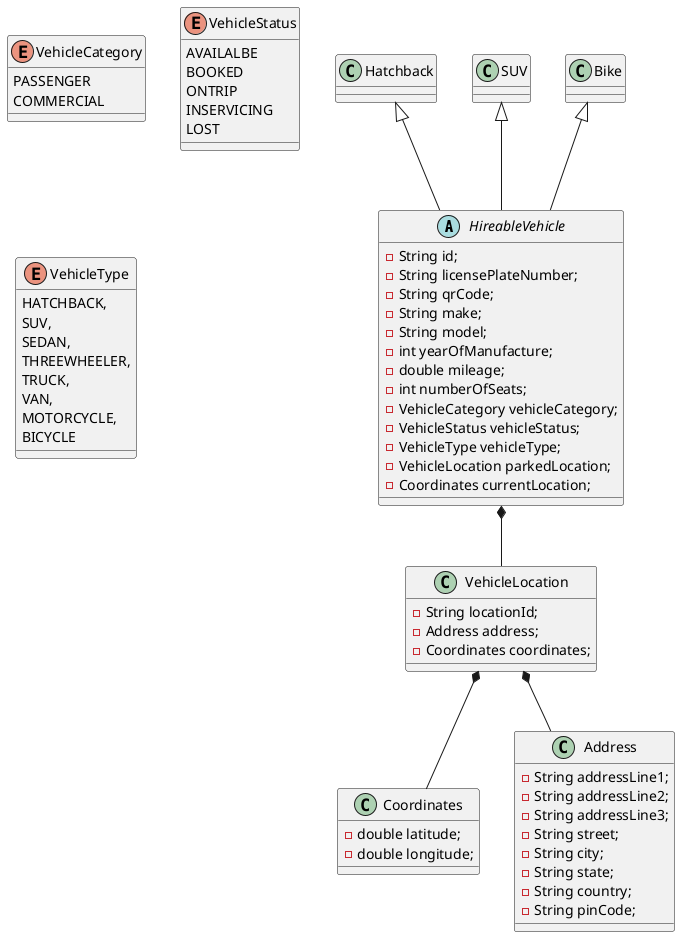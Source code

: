 @startuml

abstract class HireableVehicle {
    - String id;
    - String licensePlateNumber;
    - String qrCode;
    - String make;
    - String model;
    - int yearOfManufacture;
    - double mileage;
    - int numberOfSeats;
    - VehicleCategory vehicleCategory;
    - VehicleStatus vehicleStatus;
    - VehicleType vehicleType;
    - VehicleLocation parkedLocation;
    - Coordinates currentLocation;
}

class VehicleLocation {
    - String locationId;
    - Address address;
    - Coordinates coordinates;
}

class Coordinates {
	- double latitude;
	- double longitude;
}
class Address {
	- String addressLine1;
	- String addressLine2;
	- String addressLine3;
	- String street;
	- String city;
	- String state;
	- String country;
	- String pinCode;
}

enum VehicleCategory {
    PASSENGER
    COMMERCIAL
}

enum VehicleStatus {
    AVAILALBE
    BOOKED
    ONTRIP
    INSERVICING
    LOST
}

enum VehicleType {
    HATCHBACK,
    SUV,
    SEDAN,
    THREEWHEELER,
    TRUCK,
    VAN,
    MOTORCYCLE,
    BICYCLE
}

Hatchback <|--HireableVehicle
SUV <|-- HireableVehicle
Bike <|-- HireableVehicle

HireableVehicle *-- VehicleLocation
VehicleLocation *-- Coordinates
VehicleLocation *-- Address

@enduml